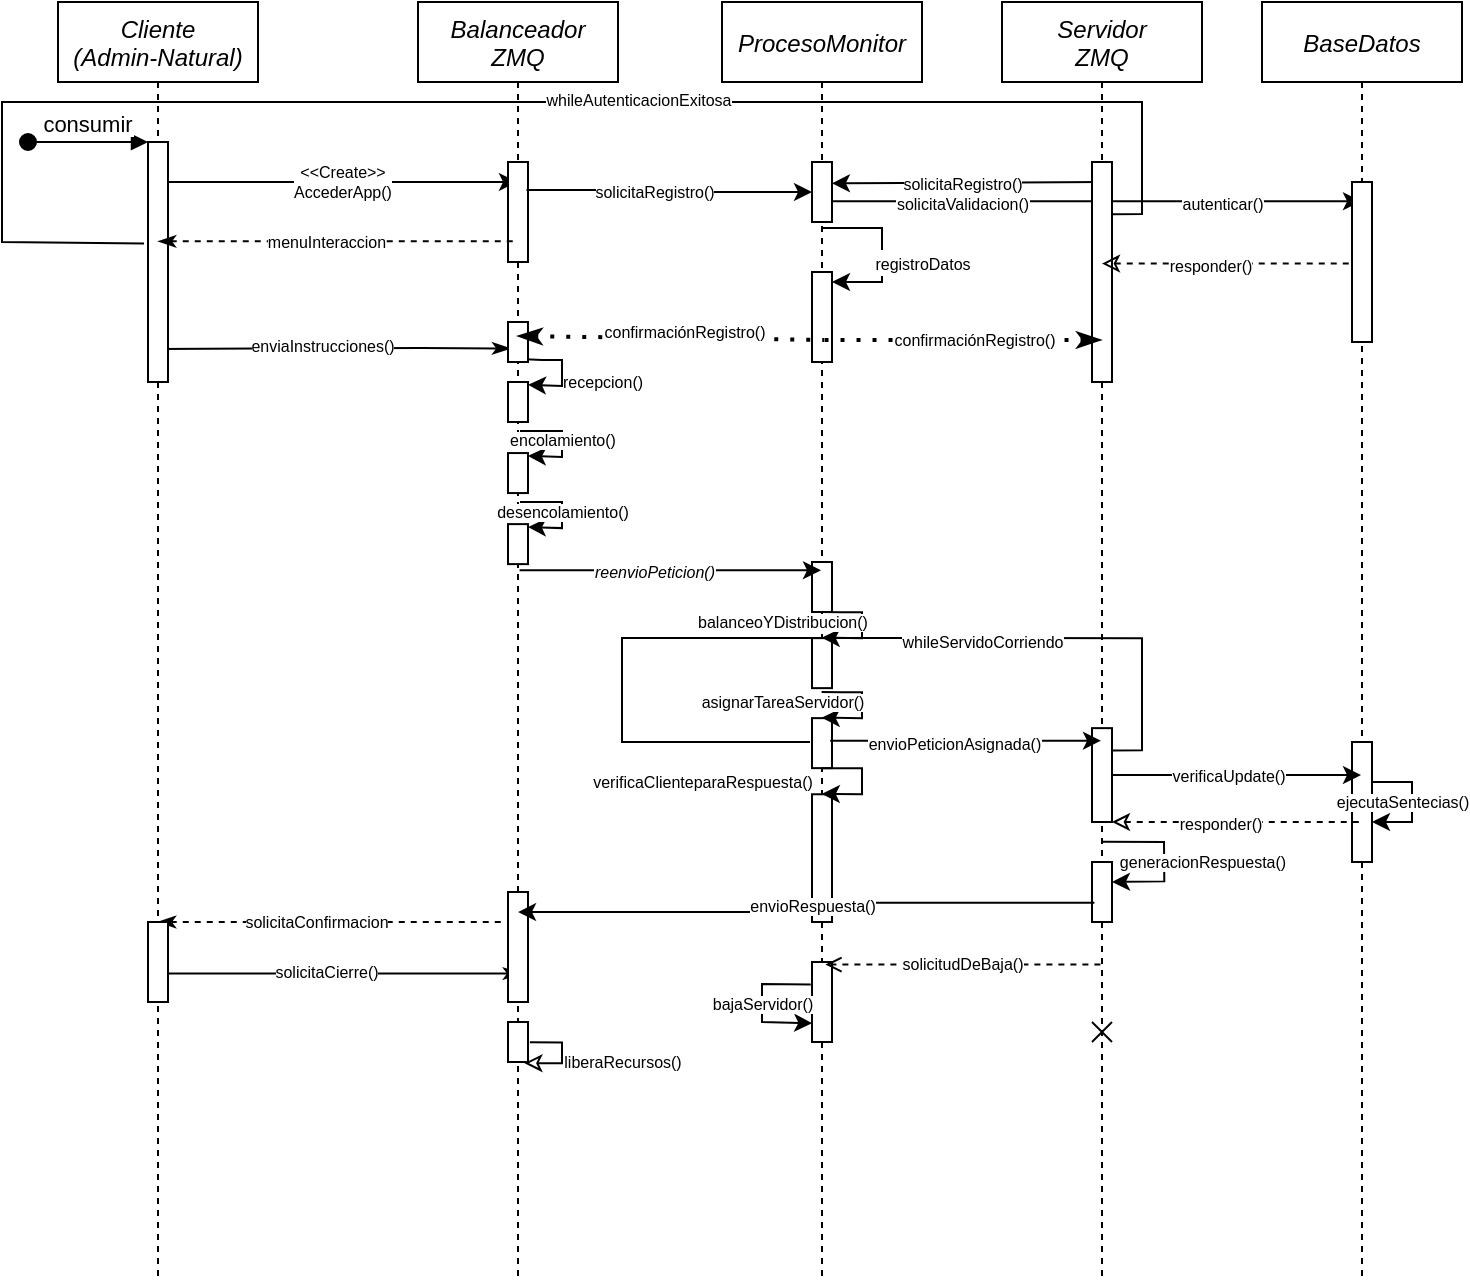 <mxfile version="20.3.6" type="github">
  <diagram id="kgpKYQtTHZ0yAKxKKP6v" name="Page-1">
    <mxGraphModel dx="862" dy="442" grid="1" gridSize="10" guides="1" tooltips="1" connect="1" arrows="1" fold="1" page="1" pageScale="1" pageWidth="850" pageHeight="1100" math="0" shadow="0">
      <root>
        <mxCell id="0" />
        <mxCell id="1" parent="0" />
        <mxCell id="6DIekwv9izAZSMEO85yw-36" style="edgeStyle=none;shape=connector;rounded=0;orthogonalLoop=1;jettySize=auto;html=1;labelBackgroundColor=default;fontFamily=Helvetica;fontSize=8;fontColor=default;startArrow=classicThin;startFill=1;endArrow=none;strokeColor=default;exitX=0.515;exitY=0.759;exitDx=0;exitDy=0;exitPerimeter=0;" parent="1" source="3nuBFxr9cyL0pnOWT2aG-5" target="3nuBFxr9cyL0pnOWT2aG-1" edge="1">
          <mxGeometry relative="1" as="geometry" />
        </mxCell>
        <mxCell id="6DIekwv9izAZSMEO85yw-37" value="solicitaCierre()" style="edgeLabel;html=1;align=center;verticalAlign=middle;resizable=0;points=[];fontSize=8;fontFamily=Helvetica;fontColor=default;" parent="6DIekwv9izAZSMEO85yw-36" vertex="1" connectable="0">
          <mxGeometry x="0.073" y="-1" relative="1" as="geometry">
            <mxPoint as="offset" />
          </mxGeometry>
        </mxCell>
        <mxCell id="6DIekwv9izAZSMEO85yw-29" style="edgeStyle=none;shape=connector;rounded=0;orthogonalLoop=1;jettySize=auto;html=1;labelBackgroundColor=default;fontFamily=Helvetica;fontSize=8;fontColor=default;startArrow=classicThin;startFill=1;endArrow=none;strokeColor=default;entryX=0.496;entryY=0.271;entryDx=0;entryDy=0;entryPerimeter=0;exitX=0.113;exitY=0.661;exitDx=0;exitDy=0;exitPerimeter=0;" parent="1" source="ePA8ev85dAmOViv_RZbm-43" target="3nuBFxr9cyL0pnOWT2aG-1" edge="1">
          <mxGeometry relative="1" as="geometry">
            <Array as="points">
              <mxPoint x="250" y="253" />
            </Array>
            <mxPoint x="300" y="260" as="sourcePoint" />
          </mxGeometry>
        </mxCell>
        <mxCell id="6DIekwv9izAZSMEO85yw-30" value="enviaInstrucciones()" style="edgeLabel;html=1;align=center;verticalAlign=middle;resizable=0;points=[];fontSize=8;fontFamily=Helvetica;fontColor=default;" parent="6DIekwv9izAZSMEO85yw-29" vertex="1" connectable="0">
          <mxGeometry x="0.07" y="-1" relative="1" as="geometry">
            <mxPoint as="offset" />
          </mxGeometry>
        </mxCell>
        <mxCell id="6DIekwv9izAZSMEO85yw-14" value="" style="endArrow=classic;html=1;rounded=0;" parent="1" source="3nuBFxr9cyL0pnOWT2aG-1" target="3nuBFxr9cyL0pnOWT2aG-5" edge="1">
          <mxGeometry width="50" height="50" relative="1" as="geometry">
            <mxPoint x="210" y="240" as="sourcePoint" />
            <mxPoint x="260" y="190" as="targetPoint" />
            <Array as="points">
              <mxPoint x="200" y="170" />
            </Array>
          </mxGeometry>
        </mxCell>
        <mxCell id="ePA8ev85dAmOViv_RZbm-70" value="" style="endArrow=classic;html=1;rounded=0;fontSize=8;exitX=1.007;exitY=0.656;exitDx=0;exitDy=0;exitPerimeter=0;" edge="1" parent="1" source="6DIekwv9izAZSMEO85yw-9" target="6DIekwv9izAZSMEO85yw-10">
          <mxGeometry width="50" height="50" relative="1" as="geometry">
            <mxPoint x="460" y="300" as="sourcePoint" />
            <mxPoint x="510" y="250" as="targetPoint" />
          </mxGeometry>
        </mxCell>
        <mxCell id="ePA8ev85dAmOViv_RZbm-71" value="autenticar()" style="edgeLabel;html=1;align=center;verticalAlign=middle;resizable=0;points=[];fontSize=8;" vertex="1" connectable="0" parent="ePA8ev85dAmOViv_RZbm-70">
          <mxGeometry x="0.361" y="-1" relative="1" as="geometry">
            <mxPoint x="15" as="offset" />
          </mxGeometry>
        </mxCell>
        <mxCell id="ePA8ev85dAmOViv_RZbm-72" value="solicitaValidacion()" style="edgeLabel;html=1;align=center;verticalAlign=middle;resizable=0;points=[];fontSize=8;" vertex="1" connectable="0" parent="ePA8ev85dAmOViv_RZbm-70">
          <mxGeometry x="-0.613" y="-1" relative="1" as="geometry">
            <mxPoint x="14" as="offset" />
          </mxGeometry>
        </mxCell>
        <mxCell id="ePA8ev85dAmOViv_RZbm-37" style="edgeStyle=orthogonalEdgeStyle;rounded=0;orthogonalLoop=1;jettySize=auto;html=1;entryX=0.994;entryY=0.356;entryDx=0;entryDy=0;entryPerimeter=0;" edge="1" parent="1" target="6DIekwv9izAZSMEO85yw-9">
          <mxGeometry relative="1" as="geometry">
            <mxPoint x="590" y="170" as="sourcePoint" />
            <mxPoint x="455" y="185" as="targetPoint" />
            <Array as="points">
              <mxPoint x="590" y="170" />
              <mxPoint x="497" y="170" />
            </Array>
          </mxGeometry>
        </mxCell>
        <mxCell id="ePA8ev85dAmOViv_RZbm-38" value="solicitaRegistro()" style="edgeLabel;html=1;align=center;verticalAlign=middle;resizable=0;points=[];fontSize=8;" vertex="1" connectable="0" parent="ePA8ev85dAmOViv_RZbm-37">
          <mxGeometry x="-0.124" y="-1" relative="1" as="geometry">
            <mxPoint x="-11" y="1" as="offset" />
          </mxGeometry>
        </mxCell>
        <mxCell id="6DIekwv9izAZSMEO85yw-34" style="edgeStyle=none;shape=connector;rounded=0;orthogonalLoop=1;jettySize=auto;html=1;dashed=1;labelBackgroundColor=default;fontFamily=Helvetica;fontSize=8;fontColor=default;startArrow=classicThin;startFill=1;endArrow=none;strokeColor=default;" parent="1" source="3nuBFxr9cyL0pnOWT2aG-1" edge="1">
          <mxGeometry relative="1" as="geometry">
            <mxPoint x="290" y="540" as="targetPoint" />
          </mxGeometry>
        </mxCell>
        <mxCell id="6DIekwv9izAZSMEO85yw-35" value="solicitaConfirmacion" style="edgeLabel;html=1;align=center;verticalAlign=middle;resizable=0;points=[];fontSize=8;fontFamily=Helvetica;fontColor=default;" parent="6DIekwv9izAZSMEO85yw-34" vertex="1" connectable="0">
          <mxGeometry x="-0.08" relative="1" as="geometry">
            <mxPoint as="offset" />
          </mxGeometry>
        </mxCell>
        <mxCell id="3nuBFxr9cyL0pnOWT2aG-1" value="Cliente&#xa;(Admin-Natural)" style="shape=umlLifeline;perimeter=lifelinePerimeter;container=1;collapsible=0;recursiveResize=0;rounded=0;shadow=0;strokeWidth=1;fontStyle=2" parent="1" vertex="1">
          <mxGeometry x="68" y="80" width="100" height="640" as="geometry" />
        </mxCell>
        <mxCell id="3nuBFxr9cyL0pnOWT2aG-3" value="consumir" style="verticalAlign=bottom;startArrow=oval;endArrow=block;startSize=8;shadow=0;strokeWidth=1;" parent="3nuBFxr9cyL0pnOWT2aG-1" edge="1">
          <mxGeometry relative="1" as="geometry">
            <mxPoint x="-15" y="70" as="sourcePoint" />
            <mxPoint x="45" y="70" as="targetPoint" />
          </mxGeometry>
        </mxCell>
        <mxCell id="ePA8ev85dAmOViv_RZbm-74" value="" style="points=[];perimeter=orthogonalPerimeter;rounded=0;shadow=0;strokeWidth=1;" vertex="1" parent="3nuBFxr9cyL0pnOWT2aG-1">
          <mxGeometry x="45" y="70" width="10" height="120" as="geometry" />
        </mxCell>
        <mxCell id="ePA8ev85dAmOViv_RZbm-75" value="" style="points=[];perimeter=orthogonalPerimeter;rounded=0;shadow=0;strokeWidth=1;" vertex="1" parent="3nuBFxr9cyL0pnOWT2aG-1">
          <mxGeometry x="45" y="460" width="10" height="40" as="geometry" />
        </mxCell>
        <mxCell id="3nuBFxr9cyL0pnOWT2aG-5" value="Balanceador&#xa;ZMQ" style="shape=umlLifeline;perimeter=lifelinePerimeter;container=1;collapsible=0;recursiveResize=0;rounded=0;shadow=0;strokeWidth=1;fontStyle=2" parent="1" vertex="1">
          <mxGeometry x="248" y="80" width="100" height="640" as="geometry" />
        </mxCell>
        <mxCell id="3nuBFxr9cyL0pnOWT2aG-6" value="" style="points=[];perimeter=orthogonalPerimeter;rounded=0;shadow=0;strokeWidth=1;" parent="3nuBFxr9cyL0pnOWT2aG-5" vertex="1">
          <mxGeometry x="45" y="80" width="10" height="50" as="geometry" />
        </mxCell>
        <mxCell id="6DIekwv9izAZSMEO85yw-48" value="" style="points=[];perimeter=orthogonalPerimeter;rounded=0;shadow=0;strokeWidth=1;" parent="3nuBFxr9cyL0pnOWT2aG-5" vertex="1">
          <mxGeometry x="45" y="510" width="10" height="20" as="geometry" />
        </mxCell>
        <mxCell id="ePA8ev85dAmOViv_RZbm-9" value="" style="points=[];perimeter=orthogonalPerimeter;rounded=0;shadow=0;strokeWidth=1;" vertex="1" parent="3nuBFxr9cyL0pnOWT2aG-5">
          <mxGeometry x="45" y="190" width="10" height="20" as="geometry" />
        </mxCell>
        <mxCell id="ePA8ev85dAmOViv_RZbm-10" value="recepcion()" style="endArrow=classic;html=1;rounded=0;fontSize=8;exitX=0.512;exitY=0.279;exitDx=0;exitDy=0;exitPerimeter=0;entryX=1;entryY=0.071;entryDx=0;entryDy=0;entryPerimeter=0;" edge="1" parent="3nuBFxr9cyL0pnOWT2aG-5" source="3nuBFxr9cyL0pnOWT2aG-5" target="ePA8ev85dAmOViv_RZbm-9">
          <mxGeometry x="0.252" y="20" width="50" height="50" relative="1" as="geometry">
            <mxPoint x="112" y="240" as="sourcePoint" />
            <mxPoint x="162" y="190" as="targetPoint" />
            <Array as="points">
              <mxPoint x="62" y="179" />
              <mxPoint x="72" y="179" />
              <mxPoint x="72" y="192" />
            </Array>
            <mxPoint as="offset" />
          </mxGeometry>
        </mxCell>
        <mxCell id="ePA8ev85dAmOViv_RZbm-12" value="" style="points=[];perimeter=orthogonalPerimeter;rounded=0;shadow=0;strokeWidth=1;" vertex="1" parent="3nuBFxr9cyL0pnOWT2aG-5">
          <mxGeometry x="45" y="225.53" width="10" height="20" as="geometry" />
        </mxCell>
        <mxCell id="ePA8ev85dAmOViv_RZbm-13" value="encolamiento()" style="endArrow=classic;html=1;rounded=0;fontSize=8;exitX=0.51;exitY=0.389;exitDx=0;exitDy=0;exitPerimeter=0;entryX=1;entryY=0.071;entryDx=0;entryDy=0;entryPerimeter=0;" edge="1" parent="3nuBFxr9cyL0pnOWT2aG-5" target="ePA8ev85dAmOViv_RZbm-12">
          <mxGeometry width="50" height="50" relative="1" as="geometry">
            <mxPoint x="51.0" y="214.47" as="sourcePoint" />
            <mxPoint x="-86" y="145.53" as="targetPoint" />
            <Array as="points">
              <mxPoint x="62" y="214.53" />
              <mxPoint x="72" y="214.53" />
              <mxPoint x="72" y="227.53" />
            </Array>
          </mxGeometry>
        </mxCell>
        <mxCell id="ePA8ev85dAmOViv_RZbm-14" value="" style="points=[];perimeter=orthogonalPerimeter;rounded=0;shadow=0;strokeWidth=1;" vertex="1" parent="3nuBFxr9cyL0pnOWT2aG-5">
          <mxGeometry x="45" y="261.06" width="10" height="20" as="geometry" />
        </mxCell>
        <mxCell id="ePA8ev85dAmOViv_RZbm-15" value="desencolamiento()" style="endArrow=classic;html=1;rounded=0;fontSize=8;exitX=0.51;exitY=0.389;exitDx=0;exitDy=0;exitPerimeter=0;entryX=1;entryY=0.071;entryDx=0;entryDy=0;entryPerimeter=0;" edge="1" parent="3nuBFxr9cyL0pnOWT2aG-5" target="ePA8ev85dAmOViv_RZbm-14">
          <mxGeometry width="50" height="50" relative="1" as="geometry">
            <mxPoint x="51.0" y="250.0" as="sourcePoint" />
            <mxPoint x="-86" y="181.06" as="targetPoint" />
            <Array as="points">
              <mxPoint x="62" y="250.06" />
              <mxPoint x="72" y="250.06" />
              <mxPoint x="72" y="263.06" />
            </Array>
          </mxGeometry>
        </mxCell>
        <mxCell id="ePA8ev85dAmOViv_RZbm-35" value="" style="points=[];perimeter=orthogonalPerimeter;rounded=0;shadow=0;strokeWidth=1;" vertex="1" parent="3nuBFxr9cyL0pnOWT2aG-5">
          <mxGeometry x="45" y="445" width="10" height="55" as="geometry" />
        </mxCell>
        <mxCell id="ePA8ev85dAmOViv_RZbm-43" value="" style="points=[];perimeter=orthogonalPerimeter;rounded=0;shadow=0;strokeWidth=1;" vertex="1" parent="3nuBFxr9cyL0pnOWT2aG-5">
          <mxGeometry x="45" y="160" width="10" height="20" as="geometry" />
        </mxCell>
        <mxCell id="ePA8ev85dAmOViv_RZbm-67" value="liberaRecursos()" style="edgeStyle=orthogonalEdgeStyle;rounded=0;orthogonalLoop=1;jettySize=auto;html=1;entryX=1.092;entryY=0.508;entryDx=0;entryDy=0;entryPerimeter=0;fontSize=8;startArrow=classic;startFill=0;endArrow=none;endFill=0;exitX=0.824;exitY=1.029;exitDx=0;exitDy=0;exitPerimeter=0;" edge="1" parent="3nuBFxr9cyL0pnOWT2aG-5" source="6DIekwv9izAZSMEO85yw-48" target="6DIekwv9izAZSMEO85yw-48">
          <mxGeometry x="-0.171" y="-30" relative="1" as="geometry">
            <Array as="points">
              <mxPoint x="72" y="531" />
              <mxPoint x="72" y="520" />
            </Array>
            <mxPoint as="offset" />
          </mxGeometry>
        </mxCell>
        <mxCell id="6DIekwv9izAZSMEO85yw-8" value="ProcesoMonitor" style="shape=umlLifeline;perimeter=lifelinePerimeter;container=1;collapsible=0;recursiveResize=0;rounded=0;shadow=0;strokeWidth=1;fontStyle=2" parent="1" vertex="1">
          <mxGeometry x="400" y="80" width="100" height="640" as="geometry" />
        </mxCell>
        <mxCell id="6DIekwv9izAZSMEO85yw-9" value="" style="points=[];perimeter=orthogonalPerimeter;rounded=0;shadow=0;strokeWidth=1;" parent="6DIekwv9izAZSMEO85yw-8" vertex="1">
          <mxGeometry x="45" y="80" width="10" height="30" as="geometry" />
        </mxCell>
        <mxCell id="ePA8ev85dAmOViv_RZbm-6" value="" style="points=[];perimeter=orthogonalPerimeter;rounded=0;shadow=0;strokeWidth=1;" vertex="1" parent="6DIekwv9izAZSMEO85yw-8">
          <mxGeometry x="45" y="135" width="10" height="45" as="geometry" />
        </mxCell>
        <mxCell id="ePA8ev85dAmOViv_RZbm-5" value="&lt;font style=&quot;font-size: 8px;&quot;&gt;registroDatos&lt;/font&gt;" style="endArrow=classic;html=1;rounded=0;" edge="1" parent="6DIekwv9izAZSMEO85yw-8" target="ePA8ev85dAmOViv_RZbm-6">
          <mxGeometry x="0.146" y="20" width="50" height="50" relative="1" as="geometry">
            <mxPoint x="50" y="113" as="sourcePoint" />
            <mxPoint x="70" y="50" as="targetPoint" />
            <Array as="points">
              <mxPoint x="80" y="113" />
              <mxPoint x="80" y="140" />
            </Array>
            <mxPoint as="offset" />
          </mxGeometry>
        </mxCell>
        <mxCell id="ePA8ev85dAmOViv_RZbm-17" value="" style="points=[];perimeter=orthogonalPerimeter;rounded=0;shadow=0;strokeWidth=1;" vertex="1" parent="6DIekwv9izAZSMEO85yw-8">
          <mxGeometry x="45" y="280" width="10" height="25" as="geometry" />
        </mxCell>
        <mxCell id="ePA8ev85dAmOViv_RZbm-21" value="" style="points=[];perimeter=orthogonalPerimeter;rounded=0;shadow=0;strokeWidth=1;" vertex="1" parent="6DIekwv9izAZSMEO85yw-8">
          <mxGeometry x="45" y="358.07" width="10" height="25" as="geometry" />
        </mxCell>
        <mxCell id="ePA8ev85dAmOViv_RZbm-22" value="asignarTareaServidor()" style="endArrow=classic;html=1;rounded=0;fontSize=8;exitX=0.498;exitY=0.787;exitDx=0;exitDy=0;exitPerimeter=0;entryX=0.499;entryY=0.82;entryDx=0;entryDy=0;entryPerimeter=0;" edge="1" parent="6DIekwv9izAZSMEO85yw-8">
          <mxGeometry x="-1" y="-20" width="50" height="50" relative="1" as="geometry">
            <mxPoint x="49.8" y="345" as="sourcePoint" />
            <mxPoint x="49.9" y="357.87" as="targetPoint" />
            <Array as="points">
              <mxPoint x="60" y="345.07" />
              <mxPoint x="70" y="345.07" />
              <mxPoint x="70" y="358.07" />
            </Array>
            <mxPoint x="-20" y="-15" as="offset" />
          </mxGeometry>
        </mxCell>
        <mxCell id="ePA8ev85dAmOViv_RZbm-23" value="" style="points=[];perimeter=orthogonalPerimeter;rounded=0;shadow=0;strokeWidth=1;" vertex="1" parent="6DIekwv9izAZSMEO85yw-8">
          <mxGeometry x="45" y="318.07" width="10" height="25" as="geometry" />
        </mxCell>
        <mxCell id="ePA8ev85dAmOViv_RZbm-24" value="balanceoYDistribucion()" style="endArrow=classic;html=1;rounded=0;fontSize=8;exitX=0.498;exitY=0.787;exitDx=0;exitDy=0;exitPerimeter=0;entryX=0.499;entryY=0.82;entryDx=0;entryDy=0;entryPerimeter=0;" edge="1" parent="6DIekwv9izAZSMEO85yw-8">
          <mxGeometry x="-1" y="-20" width="50" height="50" relative="1" as="geometry">
            <mxPoint x="49.8" y="305" as="sourcePoint" />
            <mxPoint x="49.9" y="317.87" as="targetPoint" />
            <Array as="points">
              <mxPoint x="60" y="305.07" />
              <mxPoint x="70" y="305.07" />
              <mxPoint x="70" y="318.07" />
            </Array>
            <mxPoint x="-20" y="-15" as="offset" />
          </mxGeometry>
        </mxCell>
        <mxCell id="ePA8ev85dAmOViv_RZbm-27" value="" style="points=[];perimeter=orthogonalPerimeter;rounded=0;shadow=0;strokeWidth=1;" vertex="1" parent="6DIekwv9izAZSMEO85yw-8">
          <mxGeometry x="45" y="396.14" width="10" height="63.86" as="geometry" />
        </mxCell>
        <mxCell id="ePA8ev85dAmOViv_RZbm-28" value="verificaClienteparaRespuesta()" style="endArrow=classic;html=1;rounded=0;fontSize=8;exitX=0.498;exitY=0.787;exitDx=0;exitDy=0;exitPerimeter=0;entryX=0.499;entryY=0.82;entryDx=0;entryDy=0;entryPerimeter=0;" edge="1" parent="6DIekwv9izAZSMEO85yw-8">
          <mxGeometry x="1" y="-60" width="50" height="50" relative="1" as="geometry">
            <mxPoint x="49.8" y="383.07" as="sourcePoint" />
            <mxPoint x="49.9" y="395.94" as="targetPoint" />
            <Array as="points">
              <mxPoint x="60" y="383.14" />
              <mxPoint x="70" y="383.14" />
              <mxPoint x="70" y="396.14" />
            </Array>
            <mxPoint x="-60" y="54" as="offset" />
          </mxGeometry>
        </mxCell>
        <mxCell id="ePA8ev85dAmOViv_RZbm-57" value="" style="points=[];perimeter=orthogonalPerimeter;rounded=0;shadow=0;strokeWidth=1;" vertex="1" parent="6DIekwv9izAZSMEO85yw-8">
          <mxGeometry x="45" y="480" width="10" height="40" as="geometry" />
        </mxCell>
        <mxCell id="ePA8ev85dAmOViv_RZbm-65" value="bajaServidor()" style="endArrow=classic;html=1;rounded=0;fontSize=8;exitX=-0.061;exitY=0.282;exitDx=0;exitDy=0;exitPerimeter=0;entryX=0.012;entryY=0.765;entryDx=0;entryDy=0;entryPerimeter=0;" edge="1" parent="6DIekwv9izAZSMEO85yw-8" source="ePA8ev85dAmOViv_RZbm-57" target="ePA8ev85dAmOViv_RZbm-57">
          <mxGeometry width="50" height="50" relative="1" as="geometry">
            <mxPoint x="-30" y="500" as="sourcePoint" />
            <mxPoint x="-10" y="530" as="targetPoint" />
            <Array as="points">
              <mxPoint x="20" y="491" />
              <mxPoint x="20" y="510" />
            </Array>
          </mxGeometry>
        </mxCell>
        <mxCell id="ePA8ev85dAmOViv_RZbm-86" value="" style="endArrow=none;html=1;rounded=0;fontSize=8;entryX=0.969;entryY=0.238;entryDx=0;entryDy=0;entryPerimeter=0;exitX=-0.1;exitY=0.477;exitDx=0;exitDy=0;exitPerimeter=0;" edge="1" parent="6DIekwv9izAZSMEO85yw-8" source="ePA8ev85dAmOViv_RZbm-21">
          <mxGeometry width="50" height="50" relative="1" as="geometry">
            <mxPoint x="-289" y="388.83" as="sourcePoint" />
            <mxPoint x="194.69" y="374.25" as="targetPoint" />
            <Array as="points">
              <mxPoint x="-50" y="370" />
              <mxPoint x="-50" y="318" />
              <mxPoint x="210" y="318.07" />
              <mxPoint x="210" y="374.07" />
            </Array>
          </mxGeometry>
        </mxCell>
        <mxCell id="ePA8ev85dAmOViv_RZbm-87" value="whileServidoCorriendo" style="edgeLabel;html=1;align=center;verticalAlign=middle;resizable=0;points=[];fontSize=8;" vertex="1" connectable="0" parent="ePA8ev85dAmOViv_RZbm-86">
          <mxGeometry x="0.173" y="1" relative="1" as="geometry">
            <mxPoint x="46" y="3" as="offset" />
          </mxGeometry>
        </mxCell>
        <mxCell id="6DIekwv9izAZSMEO85yw-10" value="BaseDatos" style="shape=umlLifeline;perimeter=lifelinePerimeter;container=1;collapsible=0;recursiveResize=0;rounded=0;shadow=0;strokeWidth=1;fontStyle=2" parent="1" vertex="1">
          <mxGeometry x="670" y="80" width="100" height="640" as="geometry" />
        </mxCell>
        <mxCell id="6DIekwv9izAZSMEO85yw-11" value="" style="points=[];perimeter=orthogonalPerimeter;rounded=0;shadow=0;strokeWidth=1;" parent="6DIekwv9izAZSMEO85yw-10" vertex="1">
          <mxGeometry x="45" y="370" width="10" height="60" as="geometry" />
        </mxCell>
        <mxCell id="ePA8ev85dAmOViv_RZbm-68" value="" style="points=[];perimeter=orthogonalPerimeter;rounded=0;shadow=0;strokeWidth=1;" vertex="1" parent="6DIekwv9izAZSMEO85yw-10">
          <mxGeometry x="45" y="90" width="10" height="80" as="geometry" />
        </mxCell>
        <mxCell id="ePA8ev85dAmOViv_RZbm-83" value="ejecutaSentecias()" style="endArrow=classic;html=1;rounded=0;fontSize=8;" edge="1" parent="6DIekwv9izAZSMEO85yw-10" source="6DIekwv9izAZSMEO85yw-11" target="6DIekwv9izAZSMEO85yw-11">
          <mxGeometry y="-5" width="50" height="50" relative="1" as="geometry">
            <mxPoint x="40" y="390" as="sourcePoint" />
            <mxPoint x="90" y="340" as="targetPoint" />
            <mxPoint as="offset" />
          </mxGeometry>
        </mxCell>
        <mxCell id="6DIekwv9izAZSMEO85yw-21" value="&amp;lt;&amp;lt;Create&amp;gt;&amp;gt;&lt;br&gt;AccederApp()" style="edgeLabel;html=1;align=center;verticalAlign=middle;resizable=0;points=[];fontSize=8;" parent="1" vertex="1" connectable="0">
          <mxGeometry x="209.996" y="170" as="geometry" />
        </mxCell>
        <mxCell id="6DIekwv9izAZSMEO85yw-25" value="" style="endArrow=none;dashed=1;html=1;rounded=0;labelBackgroundColor=default;fontFamily=Helvetica;fontSize=8;fontColor=default;strokeColor=default;shape=connector;entryX=0.499;entryY=0.187;entryDx=0;entryDy=0;entryPerimeter=0;startArrow=classicThin;startFill=1;" parent="1" source="3nuBFxr9cyL0pnOWT2aG-1" target="3nuBFxr9cyL0pnOWT2aG-5" edge="1">
          <mxGeometry width="50" height="50" relative="1" as="geometry">
            <mxPoint x="180" y="220" as="sourcePoint" />
            <mxPoint x="230" y="170" as="targetPoint" />
          </mxGeometry>
        </mxCell>
        <mxCell id="6DIekwv9izAZSMEO85yw-26" value="menuInteraccion" style="edgeLabel;html=1;align=center;verticalAlign=middle;resizable=0;points=[];fontSize=8;fontFamily=Helvetica;fontColor=default;" parent="6DIekwv9izAZSMEO85yw-25" vertex="1" connectable="0">
          <mxGeometry x="-0.067" relative="1" as="geometry">
            <mxPoint as="offset" />
          </mxGeometry>
        </mxCell>
        <mxCell id="6DIekwv9izAZSMEO85yw-49" value="Servidor&#xa;ZMQ" style="shape=umlLifeline;perimeter=lifelinePerimeter;container=1;collapsible=0;recursiveResize=0;rounded=0;shadow=0;strokeWidth=1;fontStyle=2" parent="1" vertex="1">
          <mxGeometry x="540" y="80" width="100" height="640" as="geometry" />
        </mxCell>
        <mxCell id="ePA8ev85dAmOViv_RZbm-49" value="" style="points=[];perimeter=orthogonalPerimeter;rounded=0;shadow=0;strokeWidth=1;" vertex="1" parent="6DIekwv9izAZSMEO85yw-49">
          <mxGeometry x="45" y="363.07" width="10" height="46.93" as="geometry" />
        </mxCell>
        <mxCell id="ePA8ev85dAmOViv_RZbm-51" value="" style="points=[];perimeter=orthogonalPerimeter;rounded=0;shadow=0;strokeWidth=1;" vertex="1" parent="6DIekwv9izAZSMEO85yw-49">
          <mxGeometry x="45" y="430" width="10" height="30" as="geometry" />
        </mxCell>
        <mxCell id="ePA8ev85dAmOViv_RZbm-52" value="generacionRespuesta()" style="endArrow=classic;html=1;rounded=0;fontSize=8;entryX=0.885;entryY=0.9;entryDx=0;entryDy=0;entryPerimeter=0;exitX=0.5;exitY=0.656;exitDx=0;exitDy=0;exitPerimeter=0;" edge="1" parent="6DIekwv9izAZSMEO85yw-49" source="6DIekwv9izAZSMEO85yw-49">
          <mxGeometry x="0.085" y="19" width="50" height="50" relative="1" as="geometry">
            <mxPoint x="56.45" y="412.632" as="sourcePoint" />
            <mxPoint x="55.0" y="439.997" as="targetPoint" />
            <Array as="points">
              <mxPoint x="81" y="420" />
              <mxPoint x="81.15" y="439.69" />
            </Array>
            <mxPoint as="offset" />
          </mxGeometry>
        </mxCell>
        <mxCell id="ePA8ev85dAmOViv_RZbm-63" value="" style="endArrow=none;html=1;rounded=0;fontSize=8;" edge="1" parent="6DIekwv9izAZSMEO85yw-49">
          <mxGeometry width="50" height="50" relative="1" as="geometry">
            <mxPoint x="45" y="520" as="sourcePoint" />
            <mxPoint x="55" y="510" as="targetPoint" />
          </mxGeometry>
        </mxCell>
        <mxCell id="ePA8ev85dAmOViv_RZbm-64" value="" style="endArrow=none;html=1;rounded=0;fontSize=8;" edge="1" parent="6DIekwv9izAZSMEO85yw-49">
          <mxGeometry width="50" height="50" relative="1" as="geometry">
            <mxPoint x="45" y="510" as="sourcePoint" />
            <mxPoint x="55" y="520" as="targetPoint" />
          </mxGeometry>
        </mxCell>
        <mxCell id="ePA8ev85dAmOViv_RZbm-66" value="" style="points=[];perimeter=orthogonalPerimeter;rounded=0;shadow=0;strokeWidth=1;" vertex="1" parent="6DIekwv9izAZSMEO85yw-49">
          <mxGeometry x="45" y="80" width="10" height="110" as="geometry" />
        </mxCell>
        <mxCell id="ePA8ev85dAmOViv_RZbm-81" value="" style="endArrow=none;dashed=1;html=1;rounded=0;fontSize=8;entryX=-0.124;entryY=0.51;entryDx=0;entryDy=0;entryPerimeter=0;startArrow=classic;startFill=0;" edge="1" parent="6DIekwv9izAZSMEO85yw-49">
          <mxGeometry width="50" height="50" relative="1" as="geometry">
            <mxPoint x="55.004" y="410.0" as="sourcePoint" />
            <mxPoint x="178.87" y="410.0" as="targetPoint" />
          </mxGeometry>
        </mxCell>
        <mxCell id="ePA8ev85dAmOViv_RZbm-82" value="responder()" style="edgeLabel;html=1;align=center;verticalAlign=middle;resizable=0;points=[];fontSize=8;" vertex="1" connectable="0" parent="ePA8ev85dAmOViv_RZbm-81">
          <mxGeometry x="-0.125" y="-1" relative="1" as="geometry">
            <mxPoint as="offset" />
          </mxGeometry>
        </mxCell>
        <mxCell id="ePA8ev85dAmOViv_RZbm-2" style="edgeStyle=orthogonalEdgeStyle;rounded=0;orthogonalLoop=1;jettySize=auto;html=1;exitX=0.925;exitY=0.28;exitDx=0;exitDy=0;exitPerimeter=0;" edge="1" parent="1" source="3nuBFxr9cyL0pnOWT2aG-6" target="6DIekwv9izAZSMEO85yw-9">
          <mxGeometry relative="1" as="geometry" />
        </mxCell>
        <mxCell id="ePA8ev85dAmOViv_RZbm-3" value="solicitaRegistro()" style="edgeLabel;html=1;align=center;verticalAlign=middle;resizable=0;points=[];fontSize=8;" vertex="1" connectable="0" parent="ePA8ev85dAmOViv_RZbm-2">
          <mxGeometry x="-0.124" y="-1" relative="1" as="geometry">
            <mxPoint as="offset" />
          </mxGeometry>
        </mxCell>
        <mxCell id="ePA8ev85dAmOViv_RZbm-7" value="" style="endArrow=none;dashed=1;html=1;dashPattern=1 3;strokeWidth=2;rounded=0;fontSize=8;exitX=0.499;exitY=0.261;exitDx=0;exitDy=0;exitPerimeter=0;startArrow=classicThin;startFill=1;entryX=0.51;entryY=0.264;entryDx=0;entryDy=0;entryPerimeter=0;" edge="1" parent="1" source="3nuBFxr9cyL0pnOWT2aG-5" target="6DIekwv9izAZSMEO85yw-8">
          <mxGeometry width="50" height="50" relative="1" as="geometry">
            <mxPoint x="340" y="260" as="sourcePoint" />
            <mxPoint x="390" y="210" as="targetPoint" />
          </mxGeometry>
        </mxCell>
        <mxCell id="ePA8ev85dAmOViv_RZbm-8" value="confirmaciónRegistro()" style="edgeLabel;html=1;align=center;verticalAlign=middle;resizable=0;points=[];fontSize=8;" vertex="1" connectable="0" parent="ePA8ev85dAmOViv_RZbm-7">
          <mxGeometry x="-0.08" y="2" relative="1" as="geometry">
            <mxPoint x="12" y="-1" as="offset" />
          </mxGeometry>
        </mxCell>
        <mxCell id="ePA8ev85dAmOViv_RZbm-16" value="" style="endArrow=classic;html=1;rounded=0;fontSize=8;exitX=0.508;exitY=0.444;exitDx=0;exitDy=0;exitPerimeter=0;" edge="1" parent="1" source="3nuBFxr9cyL0pnOWT2aG-5" target="6DIekwv9izAZSMEO85yw-8">
          <mxGeometry width="50" height="50" relative="1" as="geometry">
            <mxPoint x="350" y="370" as="sourcePoint" />
            <mxPoint x="400" y="320" as="targetPoint" />
          </mxGeometry>
        </mxCell>
        <mxCell id="ePA8ev85dAmOViv_RZbm-29" value="reenvioPeticion()" style="edgeLabel;html=1;align=center;verticalAlign=middle;resizable=0;points=[];fontSize=8;fontStyle=2" vertex="1" connectable="0" parent="ePA8ev85dAmOViv_RZbm-16">
          <mxGeometry x="-0.114" y="-1" relative="1" as="geometry">
            <mxPoint as="offset" />
          </mxGeometry>
        </mxCell>
        <mxCell id="ePA8ev85dAmOViv_RZbm-32" value="" style="endArrow=classic;html=1;rounded=0;fontSize=8;exitX=-0.104;exitY=0.922;exitDx=0;exitDy=0;exitPerimeter=0;" edge="1" parent="1" source="ePA8ev85dAmOViv_RZbm-27" target="3nuBFxr9cyL0pnOWT2aG-5">
          <mxGeometry width="50" height="50" relative="1" as="geometry">
            <mxPoint x="450" y="510" as="sourcePoint" />
            <mxPoint x="480" y="430" as="targetPoint" />
          </mxGeometry>
        </mxCell>
        <mxCell id="ePA8ev85dAmOViv_RZbm-39" value="" style="endArrow=none;dashed=1;html=1;dashPattern=1 3;strokeWidth=2;rounded=0;fontSize=8;startArrow=classicThin;startFill=1;entryX=0.501;entryY=0.264;entryDx=0;entryDy=0;entryPerimeter=0;" edge="1" parent="1" source="6DIekwv9izAZSMEO85yw-49" target="6DIekwv9izAZSMEO85yw-8">
          <mxGeometry width="50" height="50" relative="1" as="geometry">
            <mxPoint x="307.9" y="257.04" as="sourcePoint" />
            <mxPoint x="461" y="258.96" as="targetPoint" />
          </mxGeometry>
        </mxCell>
        <mxCell id="ePA8ev85dAmOViv_RZbm-40" value="confirmaciónRegistro()" style="edgeLabel;html=1;align=center;verticalAlign=middle;resizable=0;points=[];fontSize=8;" vertex="1" connectable="0" parent="ePA8ev85dAmOViv_RZbm-39">
          <mxGeometry x="-0.08" y="2" relative="1" as="geometry">
            <mxPoint y="-2" as="offset" />
          </mxGeometry>
        </mxCell>
        <mxCell id="ePA8ev85dAmOViv_RZbm-47" value="" style="endArrow=classic;html=1;rounded=0;fontSize=8;exitX=0.909;exitY=0.45;exitDx=0;exitDy=0;exitPerimeter=0;" edge="1" parent="1" source="ePA8ev85dAmOViv_RZbm-21" target="6DIekwv9izAZSMEO85yw-49">
          <mxGeometry width="50" height="50" relative="1" as="geometry">
            <mxPoint x="460" y="450" as="sourcePoint" />
            <mxPoint x="510" y="380" as="targetPoint" />
          </mxGeometry>
        </mxCell>
        <mxCell id="ePA8ev85dAmOViv_RZbm-48" value="envioPeticionAsignada()" style="edgeLabel;html=1;align=center;verticalAlign=middle;resizable=0;points=[];fontSize=8;" vertex="1" connectable="0" parent="ePA8ev85dAmOViv_RZbm-47">
          <mxGeometry x="-0.088" y="-1" relative="1" as="geometry">
            <mxPoint as="offset" />
          </mxGeometry>
        </mxCell>
        <mxCell id="ePA8ev85dAmOViv_RZbm-54" value="" style="endArrow=none;html=1;rounded=0;fontSize=8;exitX=0.121;exitY=0.681;exitDx=0;exitDy=0;exitPerimeter=0;endFill=0;" edge="1" parent="1" source="ePA8ev85dAmOViv_RZbm-51" target="6DIekwv9izAZSMEO85yw-8">
          <mxGeometry width="50" height="50" relative="1" as="geometry">
            <mxPoint x="453.96" y="545.019" as="sourcePoint" />
            <mxPoint x="307.987" y="545.019" as="targetPoint" />
          </mxGeometry>
        </mxCell>
        <mxCell id="ePA8ev85dAmOViv_RZbm-55" value="envioRespuesta()" style="edgeLabel;html=1;align=center;verticalAlign=middle;resizable=0;points=[];fontSize=8;" vertex="1" connectable="0" parent="ePA8ev85dAmOViv_RZbm-54">
          <mxGeometry x="0.172" y="1" relative="1" as="geometry">
            <mxPoint x="-61" as="offset" />
          </mxGeometry>
        </mxCell>
        <mxCell id="ePA8ev85dAmOViv_RZbm-56" value="solicitudDeBaja()" style="endArrow=open;dashed=1;html=1;rounded=0;fontSize=8;exitX=0.492;exitY=0.752;exitDx=0;exitDy=0;exitPerimeter=0;entryX=0.517;entryY=0.752;entryDx=0;entryDy=0;entryPerimeter=0;endFill=0;" edge="1" parent="1" source="6DIekwv9izAZSMEO85yw-49" target="6DIekwv9izAZSMEO85yw-8">
          <mxGeometry width="50" height="50" relative="1" as="geometry">
            <mxPoint x="410" y="540" as="sourcePoint" />
            <mxPoint x="460" y="490" as="targetPoint" />
          </mxGeometry>
        </mxCell>
        <mxCell id="ePA8ev85dAmOViv_RZbm-77" value="" style="endArrow=none;dashed=1;html=1;rounded=0;fontSize=8;entryX=-0.124;entryY=0.51;entryDx=0;entryDy=0;entryPerimeter=0;startArrow=classic;startFill=0;" edge="1" parent="1" source="6DIekwv9izAZSMEO85yw-49" target="ePA8ev85dAmOViv_RZbm-68">
          <mxGeometry width="50" height="50" relative="1" as="geometry">
            <mxPoint x="540" y="260" as="sourcePoint" />
            <mxPoint x="590" y="210" as="targetPoint" />
          </mxGeometry>
        </mxCell>
        <mxCell id="ePA8ev85dAmOViv_RZbm-78" value="responder()" style="edgeLabel;html=1;align=center;verticalAlign=middle;resizable=0;points=[];fontSize=8;" vertex="1" connectable="0" parent="ePA8ev85dAmOViv_RZbm-77">
          <mxGeometry x="-0.125" y="-1" relative="1" as="geometry">
            <mxPoint as="offset" />
          </mxGeometry>
        </mxCell>
        <mxCell id="ePA8ev85dAmOViv_RZbm-79" value="" style="endArrow=classic;html=1;rounded=0;fontSize=8;" edge="1" parent="1" source="ePA8ev85dAmOViv_RZbm-49" target="6DIekwv9izAZSMEO85yw-10">
          <mxGeometry width="50" height="50" relative="1" as="geometry">
            <mxPoint x="600" y="470" as="sourcePoint" />
            <mxPoint x="600" y="460" as="targetPoint" />
          </mxGeometry>
        </mxCell>
        <mxCell id="ePA8ev85dAmOViv_RZbm-80" value="verificaUpdate()" style="edgeLabel;html=1;align=center;verticalAlign=middle;resizable=0;points=[];fontSize=8;" vertex="1" connectable="0" parent="ePA8ev85dAmOViv_RZbm-79">
          <mxGeometry x="-0.072" relative="1" as="geometry">
            <mxPoint as="offset" />
          </mxGeometry>
        </mxCell>
        <mxCell id="ePA8ev85dAmOViv_RZbm-84" value="" style="endArrow=none;html=1;rounded=0;fontSize=8;entryX=0.969;entryY=0.238;entryDx=0;entryDy=0;entryPerimeter=0;exitX=-0.2;exitY=0.423;exitDx=0;exitDy=0;exitPerimeter=0;" edge="1" parent="1" source="ePA8ev85dAmOViv_RZbm-74" target="ePA8ev85dAmOViv_RZbm-66">
          <mxGeometry width="50" height="50" relative="1" as="geometry">
            <mxPoint x="60" y="220" as="sourcePoint" />
            <mxPoint x="450" y="250" as="targetPoint" />
            <Array as="points">
              <mxPoint x="40" y="200" />
              <mxPoint x="40" y="130" />
              <mxPoint x="610" y="130" />
              <mxPoint x="610" y="186" />
            </Array>
          </mxGeometry>
        </mxCell>
        <mxCell id="ePA8ev85dAmOViv_RZbm-85" value="whileAutenticacionExitosa" style="edgeLabel;html=1;align=center;verticalAlign=middle;resizable=0;points=[];fontSize=8;" vertex="1" connectable="0" parent="ePA8ev85dAmOViv_RZbm-84">
          <mxGeometry x="0.173" y="1" relative="1" as="geometry">
            <mxPoint as="offset" />
          </mxGeometry>
        </mxCell>
      </root>
    </mxGraphModel>
  </diagram>
</mxfile>

